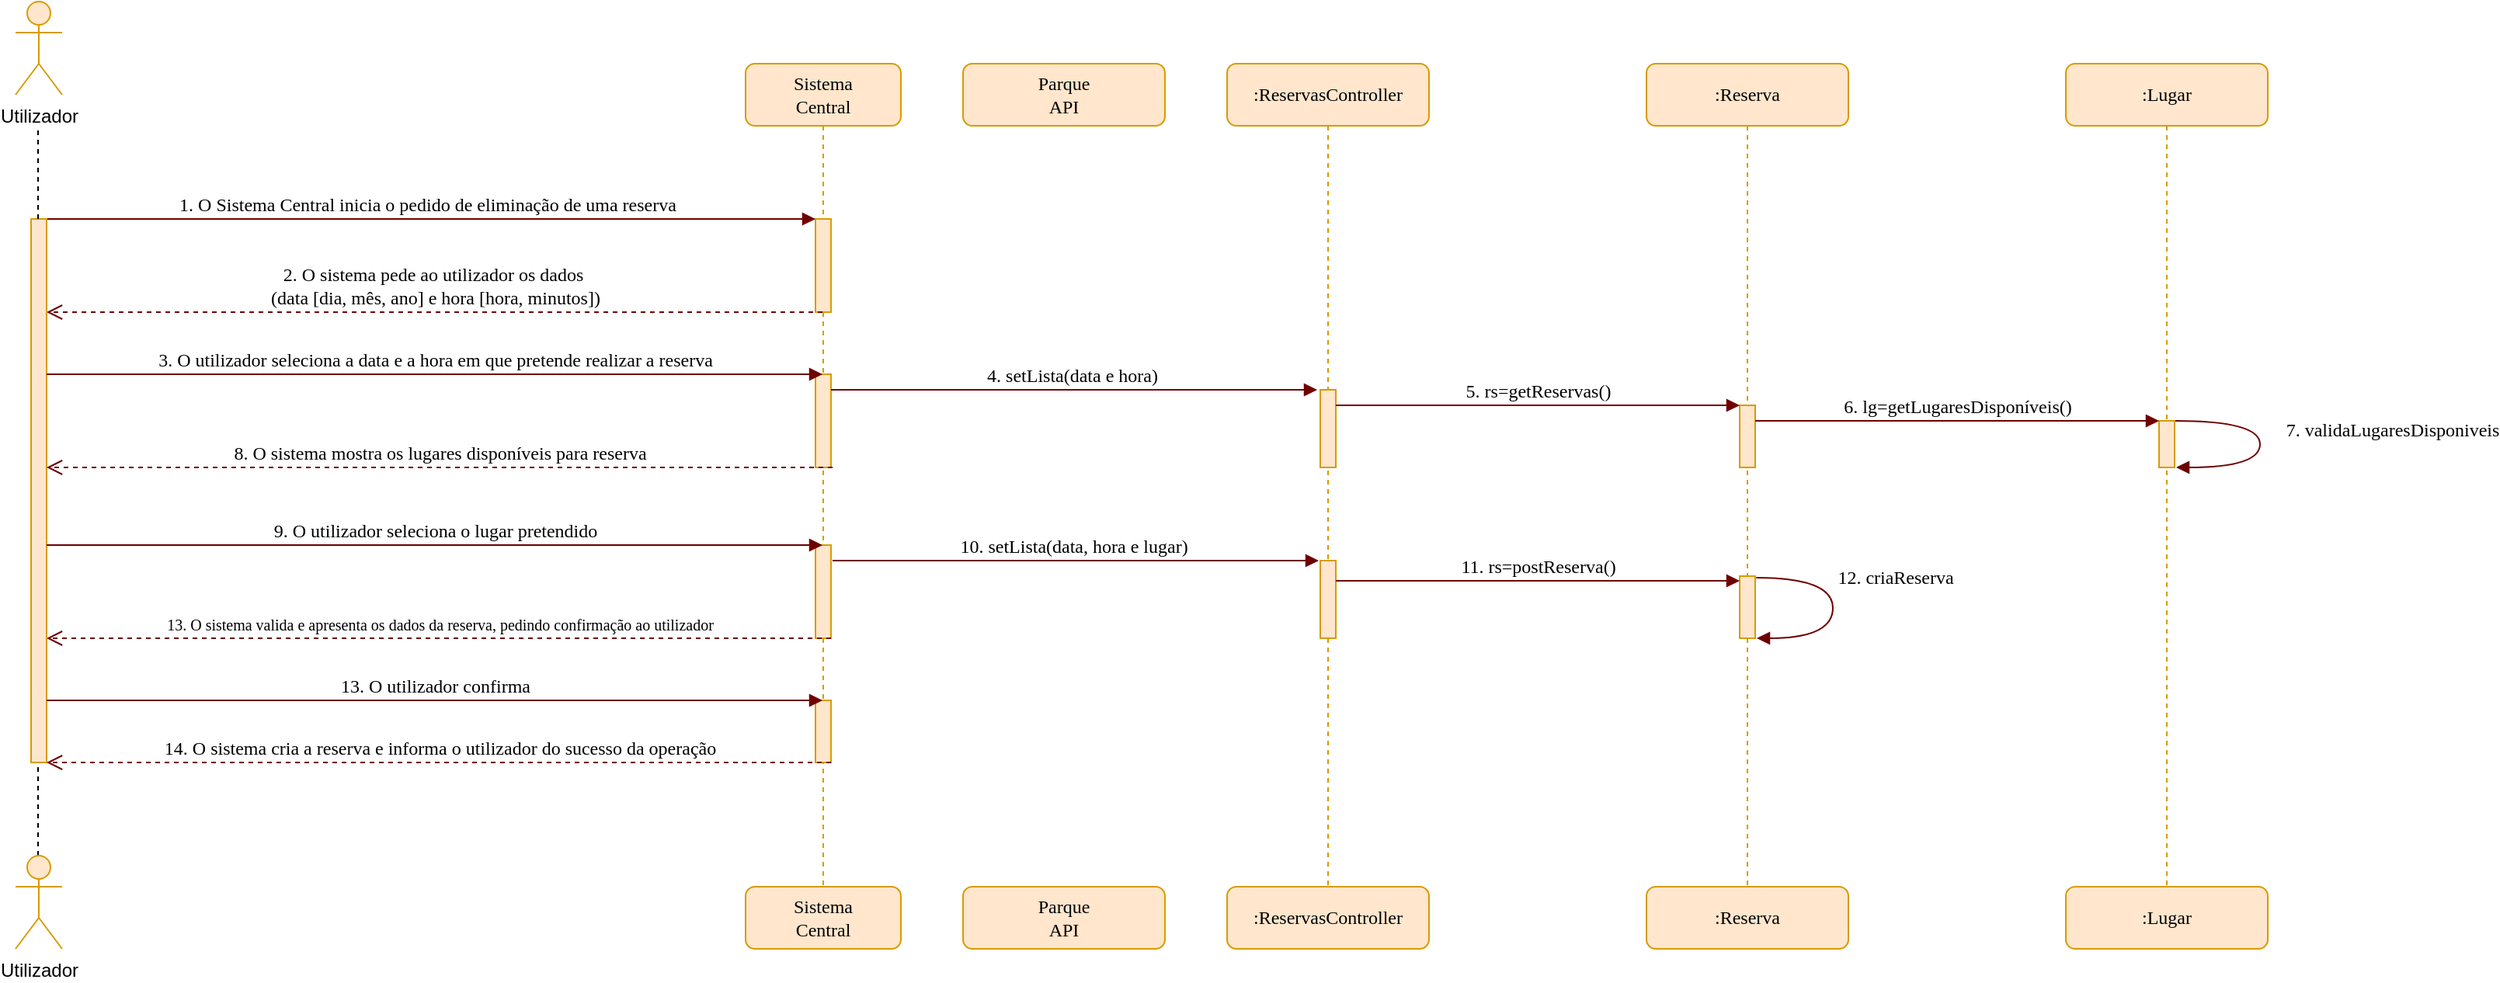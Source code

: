 <mxfile version="14.2.9" type="device"><diagram name="Page-1" id="13e1069c-82ec-6db2-03f1-153e76fe0fe0"><mxGraphModel dx="1422" dy="762" grid="1" gridSize="10" guides="1" tooltips="1" connect="1" arrows="1" fold="1" page="1" pageScale="1" pageWidth="1169" pageHeight="827" background="#ffffff" math="0" shadow="0"><root><mxCell id="0"/><mxCell id="1" parent="0"/><mxCell id="7baba1c4bc27f4b0-2" value="Sistema&lt;br&gt;Central" style="shape=umlLifeline;perimeter=lifelinePerimeter;whiteSpace=wrap;html=1;container=1;collapsible=0;recursiveResize=0;outlineConnect=0;rounded=1;shadow=0;comic=0;labelBackgroundColor=none;strokeWidth=1;fontFamily=Verdana;fontSize=12;align=center;fillColor=#ffe6cc;strokeColor=#d79b00;" parent="1" vertex="1"><mxGeometry x="610" y="80" width="100" height="530" as="geometry"/></mxCell><mxCell id="7baba1c4bc27f4b0-10" value="" style="html=1;points=[];perimeter=orthogonalPerimeter;rounded=0;shadow=0;comic=0;labelBackgroundColor=none;strokeWidth=1;fontFamily=Verdana;fontSize=12;align=center;fillColor=#ffe6cc;strokeColor=#d79b00;" parent="7baba1c4bc27f4b0-2" vertex="1"><mxGeometry x="45" y="100" width="10" height="60" as="geometry"/></mxCell><mxCell id="vTqObQvb1xkWvqTQrdQO-9" value="" style="html=1;points=[];perimeter=orthogonalPerimeter;rounded=0;shadow=0;comic=0;labelBackgroundColor=none;strokeWidth=1;fontFamily=Verdana;fontSize=12;align=center;fillColor=#ffe6cc;strokeColor=#d79b00;" parent="7baba1c4bc27f4b0-2" vertex="1"><mxGeometry x="45" y="200" width="10" height="60" as="geometry"/></mxCell><mxCell id="vTqObQvb1xkWvqTQrdQO-20" value="" style="html=1;points=[];perimeter=orthogonalPerimeter;rounded=0;shadow=0;comic=0;labelBackgroundColor=none;strokeWidth=1;fontFamily=Verdana;fontSize=12;align=center;fillColor=#ffe6cc;strokeColor=#d79b00;" parent="7baba1c4bc27f4b0-2" vertex="1"><mxGeometry x="45" y="310" width="10" height="60" as="geometry"/></mxCell><mxCell id="vTqObQvb1xkWvqTQrdQO-22" value="" style="html=1;points=[];perimeter=orthogonalPerimeter;rounded=0;shadow=0;comic=0;labelBackgroundColor=none;strokeWidth=1;fontFamily=Verdana;fontSize=12;align=center;fillColor=#ffe6cc;strokeColor=#d79b00;" parent="7baba1c4bc27f4b0-2" vertex="1"><mxGeometry x="45" y="410" width="10" height="40" as="geometry"/></mxCell><mxCell id="7baba1c4bc27f4b0-30" value="&lt;font style=&quot;font-size: 10px&quot;&gt;13. O sistema valida e apresenta os dados da reserva, pedindo confirmação ao utilizador&lt;/font&gt;" style="html=1;verticalAlign=bottom;endArrow=open;dashed=1;endSize=8;labelBackgroundColor=none;fontFamily=Verdana;fontSize=12;edgeStyle=elbowEdgeStyle;elbow=vertical;fillColor=#a20025;strokeColor=#6F0000;" parent="1" edge="1"><mxGeometry relative="1" as="geometry"><mxPoint x="160" y="450" as="targetPoint"/><Array as="points"><mxPoint x="575" y="450"/></Array><mxPoint x="665" y="450" as="sourcePoint"/></mxGeometry></mxCell><mxCell id="7baba1c4bc27f4b0-11" value="1. O Sistema Central inicia o pedido de eliminação de uma reserva" style="html=1;verticalAlign=bottom;endArrow=block;entryX=0;entryY=0;labelBackgroundColor=none;fontFamily=Verdana;fontSize=12;edgeStyle=elbowEdgeStyle;elbow=vertical;fillColor=#a20025;strokeColor=#6F0000;" parent="1" target="7baba1c4bc27f4b0-10" edge="1"><mxGeometry relative="1" as="geometry"><mxPoint x="155" y="180" as="sourcePoint"/></mxGeometry></mxCell><mxCell id="7baba1c4bc27f4b0-35" value="7. validaLugaresDisponiveis" style="html=1;verticalAlign=bottom;endArrow=block;labelBackgroundColor=none;fontFamily=Verdana;fontSize=12;elbow=vertical;edgeStyle=orthogonalEdgeStyle;curved=1;entryX=1.1;entryY=1;entryPerimeter=0;exitX=1.038;exitY=0.345;exitPerimeter=0;entryDx=0;entryDy=0;fillColor=#a20025;strokeColor=#6F0000;" parent="1" target="vTqObQvb1xkWvqTQrdQO-13" edge="1"><mxGeometry x="0.007" y="85" relative="1" as="geometry"><mxPoint x="1530" y="310.0" as="sourcePoint"/><mxPoint x="1534.62" y="347.92" as="targetPoint"/><Array as="points"><mxPoint x="1585" y="310"/><mxPoint x="1585" y="340"/></Array><mxPoint as="offset"/></mxGeometry></mxCell><mxCell id="7baba1c4bc27f4b0-36" value="12. criaReserva" style="html=1;verticalAlign=bottom;endArrow=block;labelBackgroundColor=none;fontFamily=Verdana;fontSize=12;elbow=vertical;edgeStyle=orthogonalEdgeStyle;curved=1;exitX=1.066;exitY=0.713;exitPerimeter=0;fillColor=#a20025;strokeColor=#6F0000;" parent="1" edge="1"><mxGeometry x="-0.15" y="40" relative="1" as="geometry"><mxPoint x="1260.66" y="411.01" as="sourcePoint"/><mxPoint x="1261" y="450" as="targetPoint"/><Array as="points"><mxPoint x="1310" y="411.1"/><mxPoint x="1310" y="450.1"/></Array><mxPoint as="offset"/></mxGeometry></mxCell><mxCell id="vTqObQvb1xkWvqTQrdQO-1" value=":ReservasController" style="shape=umlLifeline;perimeter=lifelinePerimeter;whiteSpace=wrap;html=1;container=1;collapsible=0;recursiveResize=0;outlineConnect=0;rounded=1;shadow=0;comic=0;labelBackgroundColor=none;strokeWidth=1;fontFamily=Verdana;fontSize=12;align=center;fillColor=#ffe6cc;strokeColor=#d79b00;" parent="1" vertex="1"><mxGeometry x="920" y="80" width="130" height="530" as="geometry"/></mxCell><mxCell id="vTqObQvb1xkWvqTQrdQO-2" value="" style="html=1;points=[];perimeter=orthogonalPerimeter;rounded=0;shadow=0;comic=0;labelBackgroundColor=none;strokeWidth=1;fontFamily=Verdana;fontSize=12;align=center;fillColor=#ffe6cc;strokeColor=#d79b00;" parent="vTqObQvb1xkWvqTQrdQO-1" vertex="1"><mxGeometry x="60" y="210" width="10" height="50" as="geometry"/></mxCell><mxCell id="vTqObQvb1xkWvqTQrdQO-25" value="" style="html=1;points=[];perimeter=orthogonalPerimeter;rounded=0;shadow=0;comic=0;labelBackgroundColor=none;strokeWidth=1;fontFamily=Verdana;fontSize=12;align=center;fillColor=#ffe6cc;strokeColor=#d79b00;" parent="vTqObQvb1xkWvqTQrdQO-1" vertex="1"><mxGeometry x="60" y="320" width="10" height="50" as="geometry"/></mxCell><mxCell id="vTqObQvb1xkWvqTQrdQO-3" value="2. O sistema pede ao utilizador os dados&amp;nbsp;&lt;br&gt;(data [dia, mês, ano] e hora [hora, minutos])" style="html=1;verticalAlign=bottom;endArrow=open;dashed=1;endSize=8;labelBackgroundColor=none;fontFamily=Verdana;fontSize=12;edgeStyle=elbowEdgeStyle;elbow=vertical;fillColor=#a20025;strokeColor=#6F0000;" parent="1" source="7baba1c4bc27f4b0-2" edge="1"><mxGeometry relative="1" as="geometry"><mxPoint x="160" y="240" as="targetPoint"/><Array as="points"><mxPoint x="505" y="240"/></Array><mxPoint x="590" y="240" as="sourcePoint"/></mxGeometry></mxCell><mxCell id="vTqObQvb1xkWvqTQrdQO-4" value="Utilizador" style="shape=umlActor;verticalLabelPosition=bottom;verticalAlign=top;html=1;outlineConnect=0;fillColor=#ffe6cc;strokeColor=#d79b00;" parent="1" vertex="1"><mxGeometry x="140" y="40" width="30" height="60" as="geometry"/></mxCell><mxCell id="vTqObQvb1xkWvqTQrdQO-5" value="" style="html=1;points=[];perimeter=orthogonalPerimeter;rounded=0;shadow=0;comic=0;labelBackgroundColor=none;strokeWidth=1;fontFamily=Verdana;fontSize=12;align=center;fillColor=#ffe6cc;strokeColor=#d79b00;" parent="1" vertex="1"><mxGeometry x="150" y="180" width="10" height="350" as="geometry"/></mxCell><mxCell id="vTqObQvb1xkWvqTQrdQO-7" value="" style="endArrow=none;dashed=1;html=1;" parent="1" edge="1"><mxGeometry width="50" height="50" relative="1" as="geometry"><mxPoint x="154.5" y="180" as="sourcePoint"/><mxPoint x="154.5" y="120" as="targetPoint"/></mxGeometry></mxCell><mxCell id="vTqObQvb1xkWvqTQrdQO-8" value="3. O utilizador seleciona a data e a hora em que pretende realizar a reserva" style="html=1;verticalAlign=bottom;endArrow=block;labelBackgroundColor=none;fontFamily=Verdana;fontSize=12;edgeStyle=elbowEdgeStyle;elbow=vertical;fillColor=#a20025;strokeColor=#6F0000;" parent="1" target="7baba1c4bc27f4b0-2" edge="1"><mxGeometry relative="1" as="geometry"><mxPoint x="160" y="280" as="sourcePoint"/><mxPoint x="600" y="280" as="targetPoint"/></mxGeometry></mxCell><mxCell id="vTqObQvb1xkWvqTQrdQO-10" value=":Reserva" style="shape=umlLifeline;perimeter=lifelinePerimeter;whiteSpace=wrap;html=1;container=1;collapsible=0;recursiveResize=0;outlineConnect=0;rounded=1;shadow=0;comic=0;labelBackgroundColor=none;strokeWidth=1;fontFamily=Verdana;fontSize=12;align=center;fillColor=#ffe6cc;strokeColor=#d79b00;" parent="1" vertex="1"><mxGeometry x="1190" y="80" width="130" height="530" as="geometry"/></mxCell><mxCell id="vTqObQvb1xkWvqTQrdQO-11" value="" style="html=1;points=[];perimeter=orthogonalPerimeter;rounded=0;shadow=0;comic=0;labelBackgroundColor=none;strokeWidth=1;fontFamily=Verdana;fontSize=12;align=center;fillColor=#ffe6cc;strokeColor=#d79b00;" parent="vTqObQvb1xkWvqTQrdQO-10" vertex="1"><mxGeometry x="60" y="220" width="10" height="40" as="geometry"/></mxCell><mxCell id="vTqObQvb1xkWvqTQrdQO-27" value="" style="html=1;points=[];perimeter=orthogonalPerimeter;rounded=0;shadow=0;comic=0;labelBackgroundColor=none;strokeWidth=1;fontFamily=Verdana;fontSize=12;align=center;fillColor=#ffe6cc;strokeColor=#d79b00;" parent="vTqObQvb1xkWvqTQrdQO-10" vertex="1"><mxGeometry x="60" y="330" width="10" height="40" as="geometry"/></mxCell><mxCell id="vTqObQvb1xkWvqTQrdQO-12" value=":Lugar" style="shape=umlLifeline;perimeter=lifelinePerimeter;whiteSpace=wrap;html=1;container=1;collapsible=0;recursiveResize=0;outlineConnect=0;rounded=1;shadow=0;comic=0;labelBackgroundColor=none;strokeWidth=1;fontFamily=Verdana;fontSize=12;align=center;fillColor=#ffe6cc;strokeColor=#d79b00;" parent="1" vertex="1"><mxGeometry x="1460" y="80" width="130" height="540" as="geometry"/></mxCell><mxCell id="vTqObQvb1xkWvqTQrdQO-13" value="" style="html=1;points=[];perimeter=orthogonalPerimeter;rounded=0;shadow=0;comic=0;labelBackgroundColor=none;strokeWidth=1;fontFamily=Verdana;fontSize=12;align=center;fillColor=#ffe6cc;strokeColor=#d79b00;" parent="vTqObQvb1xkWvqTQrdQO-12" vertex="1"><mxGeometry x="60" y="230" width="10" height="30" as="geometry"/></mxCell><mxCell id="vTqObQvb1xkWvqTQrdQO-14" value="4. setLista(data e hora)" style="html=1;verticalAlign=bottom;endArrow=block;labelBackgroundColor=none;fontFamily=Verdana;fontSize=12;edgeStyle=elbowEdgeStyle;elbow=vertical;fillColor=#a20025;strokeColor=#6F0000;" parent="1" edge="1"><mxGeometry x="-0.01" relative="1" as="geometry"><mxPoint x="665" y="290" as="sourcePoint"/><mxPoint x="978" y="290" as="targetPoint"/><Array as="points"><mxPoint x="938" y="290"/><mxPoint x="928" y="300"/></Array><mxPoint as="offset"/></mxGeometry></mxCell><mxCell id="vTqObQvb1xkWvqTQrdQO-16" value="5. rs=getReservas()" style="html=1;verticalAlign=bottom;endArrow=block;labelBackgroundColor=none;fontFamily=Verdana;fontSize=12;edgeStyle=elbowEdgeStyle;elbow=vertical;fillColor=#a20025;strokeColor=#6F0000;" parent="1" edge="1"><mxGeometry relative="1" as="geometry"><mxPoint x="990" y="300" as="sourcePoint"/><mxPoint x="1250" y="300" as="targetPoint"/><Array as="points"><mxPoint x="1233" y="300"/><mxPoint x="1223" y="310"/></Array></mxGeometry></mxCell><mxCell id="vTqObQvb1xkWvqTQrdQO-17" value="6. lg=getLugaresDisponíveis()" style="html=1;verticalAlign=bottom;endArrow=block;labelBackgroundColor=none;fontFamily=Verdana;fontSize=12;edgeStyle=elbowEdgeStyle;elbow=vertical;fillColor=#a20025;strokeColor=#6F0000;" parent="1" edge="1"><mxGeometry relative="1" as="geometry"><mxPoint x="1260" y="310" as="sourcePoint"/><mxPoint x="1520" y="310" as="targetPoint"/><Array as="points"><mxPoint x="1503" y="310"/><mxPoint x="1493" y="320"/></Array></mxGeometry></mxCell><mxCell id="vTqObQvb1xkWvqTQrdQO-18" value="8. O sistema mostra os lugares disponíveis para reserva" style="html=1;verticalAlign=bottom;endArrow=open;dashed=1;endSize=8;labelBackgroundColor=none;fontFamily=Verdana;fontSize=12;edgeStyle=elbowEdgeStyle;elbow=vertical;fillColor=#a20025;strokeColor=#6F0000;" parent="1" edge="1"><mxGeometry relative="1" as="geometry"><mxPoint x="160" y="340" as="targetPoint"/><Array as="points"><mxPoint x="575" y="340"/></Array><mxPoint x="666" y="340" as="sourcePoint"/></mxGeometry></mxCell><mxCell id="vTqObQvb1xkWvqTQrdQO-19" value="9. O utilizador seleciona o lugar pretendido" style="html=1;verticalAlign=bottom;endArrow=block;labelBackgroundColor=none;fontFamily=Verdana;fontSize=12;edgeStyle=elbowEdgeStyle;elbow=vertical;fillColor=#a20025;strokeColor=#6F0000;" parent="1" edge="1"><mxGeometry relative="1" as="geometry"><mxPoint x="160" y="390" as="sourcePoint"/><mxPoint x="659.5" y="390" as="targetPoint"/></mxGeometry></mxCell><mxCell id="vTqObQvb1xkWvqTQrdQO-21" value="13. O utilizador confirma" style="html=1;verticalAlign=bottom;endArrow=block;labelBackgroundColor=none;fontFamily=Verdana;fontSize=12;edgeStyle=elbowEdgeStyle;elbow=vertical;fillColor=#a20025;strokeColor=#6F0000;" parent="1" edge="1"><mxGeometry relative="1" as="geometry"><mxPoint x="160" y="490" as="sourcePoint"/><mxPoint x="659.5" y="490" as="targetPoint"/></mxGeometry></mxCell><mxCell id="vTqObQvb1xkWvqTQrdQO-23" value="&lt;font style=&quot;font-size: 12px&quot;&gt;14. O sistema cria a reserva e informa o utilizador do sucesso da operação&lt;/font&gt;" style="html=1;verticalAlign=bottom;endArrow=open;dashed=1;endSize=8;labelBackgroundColor=none;fontFamily=Verdana;fontSize=12;edgeStyle=elbowEdgeStyle;elbow=vertical;fillColor=#a20025;strokeColor=#6F0000;" parent="1" edge="1"><mxGeometry relative="1" as="geometry"><mxPoint x="160" y="530" as="targetPoint"/><Array as="points"><mxPoint x="575" y="530"/></Array><mxPoint x="665" y="530" as="sourcePoint"/></mxGeometry></mxCell><mxCell id="vTqObQvb1xkWvqTQrdQO-24" value="10. setLista(data, hora e lugar)" style="html=1;verticalAlign=bottom;endArrow=block;labelBackgroundColor=none;fontFamily=Verdana;fontSize=12;edgeStyle=elbowEdgeStyle;elbow=vertical;fillColor=#a20025;strokeColor=#6F0000;" parent="1" edge="1"><mxGeometry x="-0.01" relative="1" as="geometry"><mxPoint x="666" y="400" as="sourcePoint"/><mxPoint x="979" y="400" as="targetPoint"/><Array as="points"><mxPoint x="939" y="400"/><mxPoint x="929" y="410"/></Array><mxPoint as="offset"/></mxGeometry></mxCell><mxCell id="vTqObQvb1xkWvqTQrdQO-26" value="11. rs=postReserva()" style="html=1;verticalAlign=bottom;endArrow=block;labelBackgroundColor=none;fontFamily=Verdana;fontSize=12;edgeStyle=elbowEdgeStyle;elbow=vertical;fillColor=#a20025;strokeColor=#6F0000;" parent="1" edge="1"><mxGeometry relative="1" as="geometry"><mxPoint x="990" y="413" as="sourcePoint"/><mxPoint x="1250" y="413" as="targetPoint"/><Array as="points"><mxPoint x="1233" y="413"/><mxPoint x="1223" y="423"/></Array></mxGeometry></mxCell><mxCell id="vTqObQvb1xkWvqTQrdQO-28" value="" style="endArrow=none;dashed=1;html=1;" parent="1" edge="1"><mxGeometry width="50" height="50" relative="1" as="geometry"><mxPoint x="154.5" y="590" as="sourcePoint"/><mxPoint x="154.5" y="530" as="targetPoint"/></mxGeometry></mxCell><mxCell id="vTqObQvb1xkWvqTQrdQO-29" value="Utilizador" style="shape=umlActor;verticalLabelPosition=bottom;verticalAlign=top;html=1;outlineConnect=0;fillColor=#ffe6cc;strokeColor=#d79b00;" parent="1" vertex="1"><mxGeometry x="140" y="590" width="30" height="60" as="geometry"/></mxCell><mxCell id="vTqObQvb1xkWvqTQrdQO-30" value="Sistema&lt;br&gt;Central" style="shape=umlLifeline;perimeter=lifelinePerimeter;whiteSpace=wrap;html=1;container=1;collapsible=0;recursiveResize=0;outlineConnect=0;rounded=1;shadow=0;comic=0;labelBackgroundColor=none;strokeWidth=1;fontFamily=Verdana;fontSize=12;align=center;fillColor=#ffe6cc;strokeColor=#d79b00;" parent="1" vertex="1"><mxGeometry x="610" y="610" width="100" height="40" as="geometry"/></mxCell><mxCell id="vTqObQvb1xkWvqTQrdQO-35" value=":ReservasController" style="shape=umlLifeline;perimeter=lifelinePerimeter;whiteSpace=wrap;html=1;container=1;collapsible=0;recursiveResize=0;outlineConnect=0;rounded=1;shadow=0;comic=0;labelBackgroundColor=none;strokeWidth=1;fontFamily=Verdana;fontSize=12;align=center;fillColor=#ffe6cc;strokeColor=#d79b00;" parent="1" vertex="1"><mxGeometry x="920" y="610" width="130" height="40" as="geometry"/></mxCell><mxCell id="vTqObQvb1xkWvqTQrdQO-38" value=":Reserva" style="shape=umlLifeline;perimeter=lifelinePerimeter;whiteSpace=wrap;html=1;container=1;collapsible=0;recursiveResize=0;outlineConnect=0;rounded=1;shadow=0;comic=0;labelBackgroundColor=none;strokeWidth=1;fontFamily=Verdana;fontSize=12;align=center;fillColor=#ffe6cc;strokeColor=#d79b00;" parent="1" vertex="1"><mxGeometry x="1190" y="610" width="130" height="40" as="geometry"/></mxCell><mxCell id="vTqObQvb1xkWvqTQrdQO-41" value=":Lugar" style="shape=umlLifeline;perimeter=lifelinePerimeter;whiteSpace=wrap;html=1;container=1;collapsible=0;recursiveResize=0;outlineConnect=0;rounded=1;shadow=0;comic=0;labelBackgroundColor=none;strokeWidth=1;fontFamily=Verdana;fontSize=12;align=center;fillColor=#ffe6cc;strokeColor=#d79b00;" parent="1" vertex="1"><mxGeometry x="1460" y="610" width="130" height="40" as="geometry"/></mxCell><mxCell id="NSM-IOngb9rAokjKfZAi-1" value="Parque&lt;br&gt;API" style="shape=umlLifeline;perimeter=lifelinePerimeter;whiteSpace=wrap;html=1;container=1;collapsible=0;recursiveResize=0;outlineConnect=0;rounded=1;shadow=0;comic=0;labelBackgroundColor=none;strokeWidth=1;fontFamily=Verdana;fontSize=12;align=center;fillColor=#ffe6cc;strokeColor=#d79b00;" vertex="1" parent="1"><mxGeometry x="750" y="80" width="130" height="40" as="geometry"/></mxCell><mxCell id="NSM-IOngb9rAokjKfZAi-4" value="Parque&lt;br&gt;API" style="shape=umlLifeline;perimeter=lifelinePerimeter;whiteSpace=wrap;html=1;container=1;collapsible=0;recursiveResize=0;outlineConnect=0;rounded=1;shadow=0;comic=0;labelBackgroundColor=none;strokeWidth=1;fontFamily=Verdana;fontSize=12;align=center;fillColor=#ffe6cc;strokeColor=#d79b00;" vertex="1" parent="1"><mxGeometry x="750" y="610" width="130" height="40" as="geometry"/></mxCell></root></mxGraphModel></diagram></mxfile>